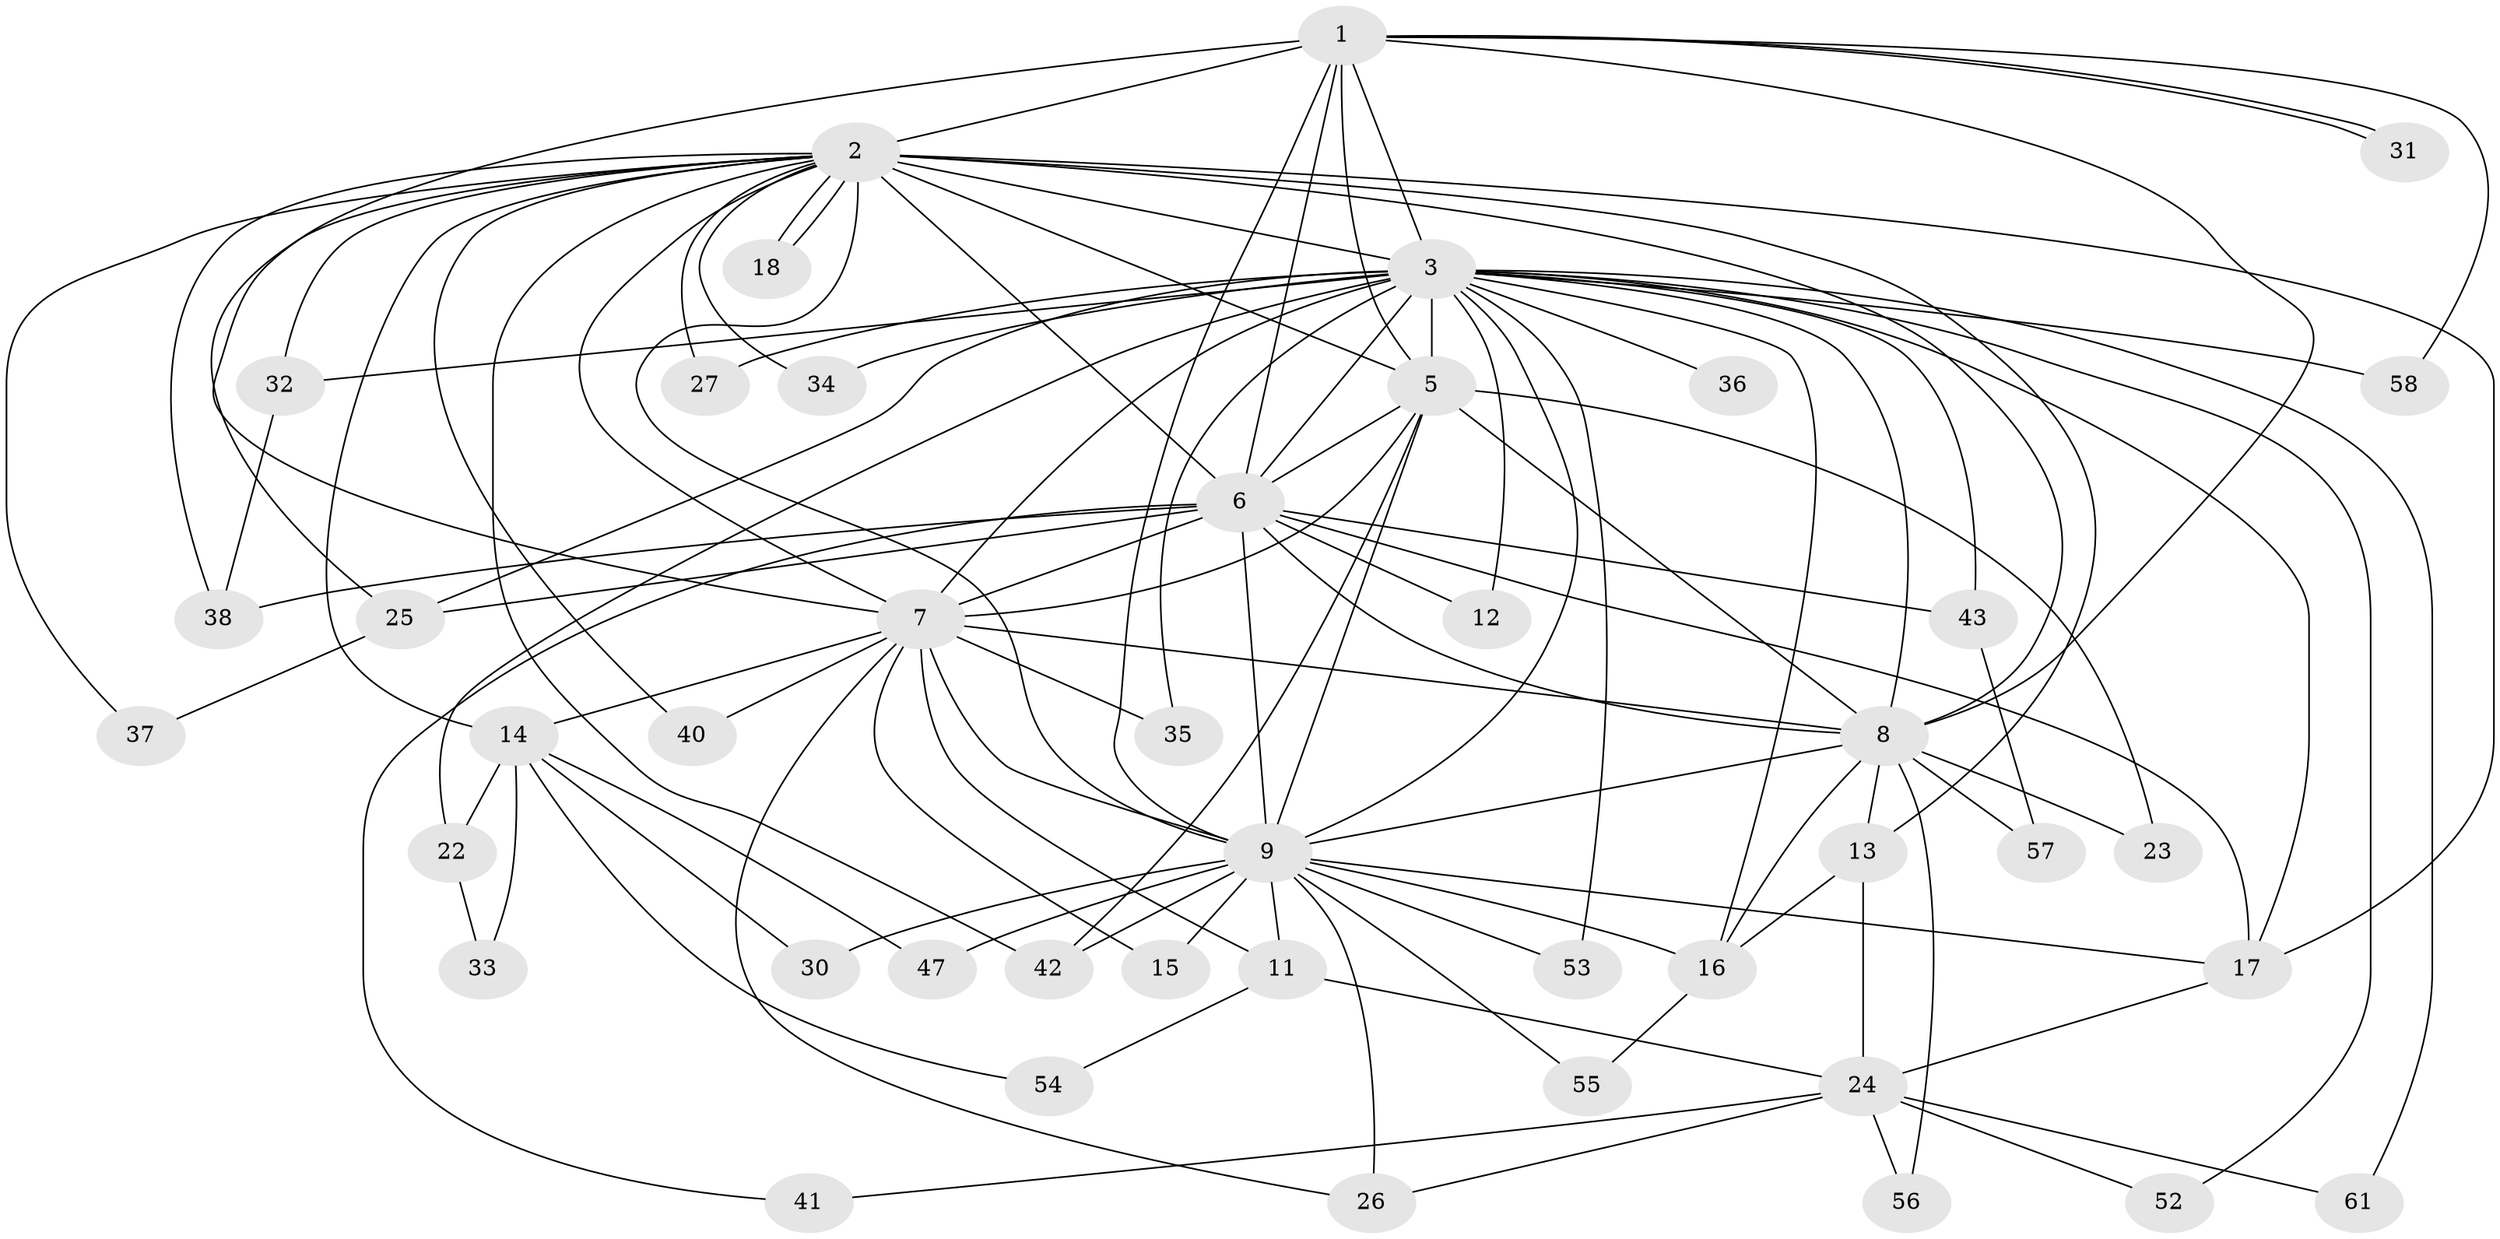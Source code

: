 // Generated by graph-tools (version 1.1) at 2025/23/03/03/25 07:23:39]
// undirected, 44 vertices, 108 edges
graph export_dot {
graph [start="1"]
  node [color=gray90,style=filled];
  1 [super="+49"];
  2 [super="+4"];
  3 [super="+10"];
  5 [super="+59"];
  6 [super="+28"];
  7 [super="+19"];
  8 [super="+20"];
  9 [super="+60"];
  11;
  12;
  13;
  14 [super="+45"];
  15 [super="+21"];
  16 [super="+50"];
  17 [super="+51"];
  18;
  22;
  23;
  24 [super="+39"];
  25 [super="+29"];
  26 [super="+48"];
  27;
  30;
  31;
  32;
  33;
  34;
  35;
  36;
  37;
  38 [super="+44"];
  40;
  41;
  42 [super="+46"];
  43;
  47;
  52;
  53;
  54;
  55;
  56;
  57;
  58;
  61;
  1 -- 2 [weight=2];
  1 -- 3 [weight=2];
  1 -- 5;
  1 -- 6;
  1 -- 7;
  1 -- 8;
  1 -- 9 [weight=2];
  1 -- 31;
  1 -- 31;
  1 -- 58;
  2 -- 3 [weight=4];
  2 -- 5 [weight=2];
  2 -- 6 [weight=2];
  2 -- 7 [weight=2];
  2 -- 8 [weight=2];
  2 -- 9 [weight=2];
  2 -- 17;
  2 -- 18;
  2 -- 18;
  2 -- 25;
  2 -- 27;
  2 -- 40;
  2 -- 42;
  2 -- 32;
  2 -- 34;
  2 -- 37;
  2 -- 38;
  2 -- 13;
  2 -- 14;
  3 -- 5 [weight=2];
  3 -- 6 [weight=2];
  3 -- 7 [weight=3];
  3 -- 8 [weight=2];
  3 -- 9 [weight=2];
  3 -- 22;
  3 -- 34;
  3 -- 36 [weight=2];
  3 -- 52;
  3 -- 58;
  3 -- 61;
  3 -- 32;
  3 -- 35;
  3 -- 43;
  3 -- 12;
  3 -- 17;
  3 -- 53;
  3 -- 27;
  3 -- 25;
  3 -- 16;
  5 -- 6 [weight=2];
  5 -- 7;
  5 -- 8;
  5 -- 9;
  5 -- 23;
  5 -- 42;
  6 -- 7;
  6 -- 8;
  6 -- 9;
  6 -- 12;
  6 -- 25;
  6 -- 41;
  6 -- 38;
  6 -- 17;
  6 -- 43;
  7 -- 8;
  7 -- 9;
  7 -- 11;
  7 -- 14;
  7 -- 15;
  7 -- 35;
  7 -- 40;
  7 -- 26;
  8 -- 9;
  8 -- 13;
  8 -- 23;
  8 -- 57;
  8 -- 16;
  8 -- 56;
  9 -- 11;
  9 -- 15 [weight=2];
  9 -- 16;
  9 -- 26;
  9 -- 30;
  9 -- 47;
  9 -- 53;
  9 -- 55;
  9 -- 42;
  9 -- 17;
  11 -- 24;
  11 -- 54;
  13 -- 16;
  13 -- 24;
  14 -- 22;
  14 -- 30;
  14 -- 33;
  14 -- 54;
  14 -- 47;
  16 -- 55;
  17 -- 24;
  22 -- 33;
  24 -- 26;
  24 -- 41;
  24 -- 61;
  24 -- 52;
  24 -- 56;
  25 -- 37;
  32 -- 38;
  43 -- 57;
}
